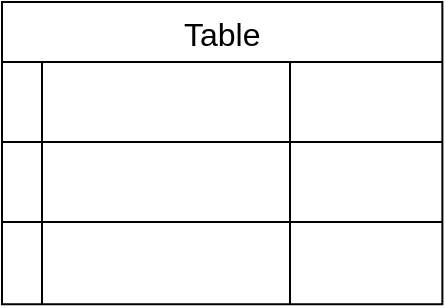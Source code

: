 <mxfile version="22.1.0" type="github">
  <diagram name="Страница — 1" id="LZeWvb6MIztmQH80PVuo">
    <mxGraphModel dx="1143" dy="449" grid="0" gridSize="10" guides="1" tooltips="1" connect="1" arrows="1" fold="1" page="0" pageScale="1" pageWidth="827" pageHeight="1169" math="0" shadow="0">
      <root>
        <mxCell id="0" />
        <mxCell id="1" parent="0" />
        <mxCell id="zLnENgVtt--oWlVL_Puz-2" value="Table" style="shape=table;startSize=30;container=1;collapsible=0;childLayout=tableLayout;strokeColor=default;fontSize=16;" vertex="1" parent="1">
          <mxGeometry x="-71" y="49" width="220.19" height="151.15" as="geometry" />
        </mxCell>
        <mxCell id="zLnENgVtt--oWlVL_Puz-3" value="" style="shape=tableRow;horizontal=0;startSize=0;swimlaneHead=0;swimlaneBody=0;strokeColor=inherit;top=0;left=0;bottom=0;right=0;collapsible=0;dropTarget=0;fillColor=none;points=[[0,0.5],[1,0.5]];portConstraint=eastwest;fontSize=16;" vertex="1" parent="zLnENgVtt--oWlVL_Puz-2">
          <mxGeometry y="30" width="220.19" height="40" as="geometry" />
        </mxCell>
        <mxCell id="zLnENgVtt--oWlVL_Puz-4" value="" style="shape=partialRectangle;html=1;whiteSpace=wrap;connectable=0;strokeColor=inherit;overflow=hidden;fillColor=none;top=0;left=0;bottom=0;right=0;pointerEvents=1;fontSize=16;" vertex="1" parent="zLnENgVtt--oWlVL_Puz-3">
          <mxGeometry width="20" height="40" as="geometry">
            <mxRectangle width="20" height="40" as="alternateBounds" />
          </mxGeometry>
        </mxCell>
        <mxCell id="zLnENgVtt--oWlVL_Puz-5" value="" style="shape=partialRectangle;html=1;whiteSpace=wrap;connectable=0;strokeColor=inherit;overflow=hidden;fillColor=none;top=0;left=0;bottom=0;right=0;pointerEvents=1;fontSize=16;" vertex="1" parent="zLnENgVtt--oWlVL_Puz-3">
          <mxGeometry x="20" width="124" height="40" as="geometry">
            <mxRectangle width="124" height="40" as="alternateBounds" />
          </mxGeometry>
        </mxCell>
        <mxCell id="zLnENgVtt--oWlVL_Puz-6" value="" style="shape=partialRectangle;html=1;whiteSpace=wrap;connectable=0;strokeColor=inherit;overflow=hidden;fillColor=none;top=0;left=0;bottom=0;right=0;pointerEvents=1;fontSize=16;" vertex="1" parent="zLnENgVtt--oWlVL_Puz-3">
          <mxGeometry x="144" width="76" height="40" as="geometry">
            <mxRectangle width="76" height="40" as="alternateBounds" />
          </mxGeometry>
        </mxCell>
        <mxCell id="zLnENgVtt--oWlVL_Puz-7" value="" style="shape=tableRow;horizontal=0;startSize=0;swimlaneHead=0;swimlaneBody=0;strokeColor=inherit;top=0;left=0;bottom=0;right=0;collapsible=0;dropTarget=0;fillColor=none;points=[[0,0.5],[1,0.5]];portConstraint=eastwest;fontSize=16;" vertex="1" parent="zLnENgVtt--oWlVL_Puz-2">
          <mxGeometry y="70" width="220.19" height="40" as="geometry" />
        </mxCell>
        <mxCell id="zLnENgVtt--oWlVL_Puz-8" value="" style="shape=partialRectangle;html=1;whiteSpace=wrap;connectable=0;strokeColor=inherit;overflow=hidden;fillColor=none;top=0;left=0;bottom=0;right=0;pointerEvents=1;fontSize=16;" vertex="1" parent="zLnENgVtt--oWlVL_Puz-7">
          <mxGeometry width="20" height="40" as="geometry">
            <mxRectangle width="20" height="40" as="alternateBounds" />
          </mxGeometry>
        </mxCell>
        <mxCell id="zLnENgVtt--oWlVL_Puz-9" value="" style="shape=partialRectangle;html=1;whiteSpace=wrap;connectable=0;strokeColor=inherit;overflow=hidden;fillColor=none;top=0;left=0;bottom=0;right=0;pointerEvents=1;fontSize=16;" vertex="1" parent="zLnENgVtt--oWlVL_Puz-7">
          <mxGeometry x="20" width="124" height="40" as="geometry">
            <mxRectangle width="124" height="40" as="alternateBounds" />
          </mxGeometry>
        </mxCell>
        <mxCell id="zLnENgVtt--oWlVL_Puz-10" value="" style="shape=partialRectangle;html=1;whiteSpace=wrap;connectable=0;strokeColor=inherit;overflow=hidden;fillColor=none;top=0;left=0;bottom=0;right=0;pointerEvents=1;fontSize=16;" vertex="1" parent="zLnENgVtt--oWlVL_Puz-7">
          <mxGeometry x="144" width="76" height="40" as="geometry">
            <mxRectangle width="76" height="40" as="alternateBounds" />
          </mxGeometry>
        </mxCell>
        <mxCell id="zLnENgVtt--oWlVL_Puz-11" value="" style="shape=tableRow;horizontal=0;startSize=0;swimlaneHead=0;swimlaneBody=0;strokeColor=inherit;top=0;left=0;bottom=0;right=0;collapsible=0;dropTarget=0;fillColor=none;points=[[0,0.5],[1,0.5]];portConstraint=eastwest;fontSize=16;" vertex="1" parent="zLnENgVtt--oWlVL_Puz-2">
          <mxGeometry y="110" width="220.19" height="41" as="geometry" />
        </mxCell>
        <mxCell id="zLnENgVtt--oWlVL_Puz-12" value="" style="shape=partialRectangle;html=1;whiteSpace=wrap;connectable=0;strokeColor=inherit;overflow=hidden;fillColor=none;top=0;left=0;bottom=0;right=0;pointerEvents=1;fontSize=16;" vertex="1" parent="zLnENgVtt--oWlVL_Puz-11">
          <mxGeometry width="20" height="41" as="geometry">
            <mxRectangle width="20" height="41" as="alternateBounds" />
          </mxGeometry>
        </mxCell>
        <mxCell id="zLnENgVtt--oWlVL_Puz-13" value="" style="shape=partialRectangle;html=1;whiteSpace=wrap;connectable=0;strokeColor=inherit;overflow=hidden;fillColor=none;top=0;left=0;bottom=0;right=0;pointerEvents=1;fontSize=16;" vertex="1" parent="zLnENgVtt--oWlVL_Puz-11">
          <mxGeometry x="20" width="124" height="41" as="geometry">
            <mxRectangle width="124" height="41" as="alternateBounds" />
          </mxGeometry>
        </mxCell>
        <mxCell id="zLnENgVtt--oWlVL_Puz-14" value="" style="shape=partialRectangle;html=1;whiteSpace=wrap;connectable=0;strokeColor=inherit;overflow=hidden;fillColor=none;top=0;left=0;bottom=0;right=0;pointerEvents=1;fontSize=16;" vertex="1" parent="zLnENgVtt--oWlVL_Puz-11">
          <mxGeometry x="144" width="76" height="41" as="geometry">
            <mxRectangle width="76" height="41" as="alternateBounds" />
          </mxGeometry>
        </mxCell>
      </root>
    </mxGraphModel>
  </diagram>
</mxfile>
